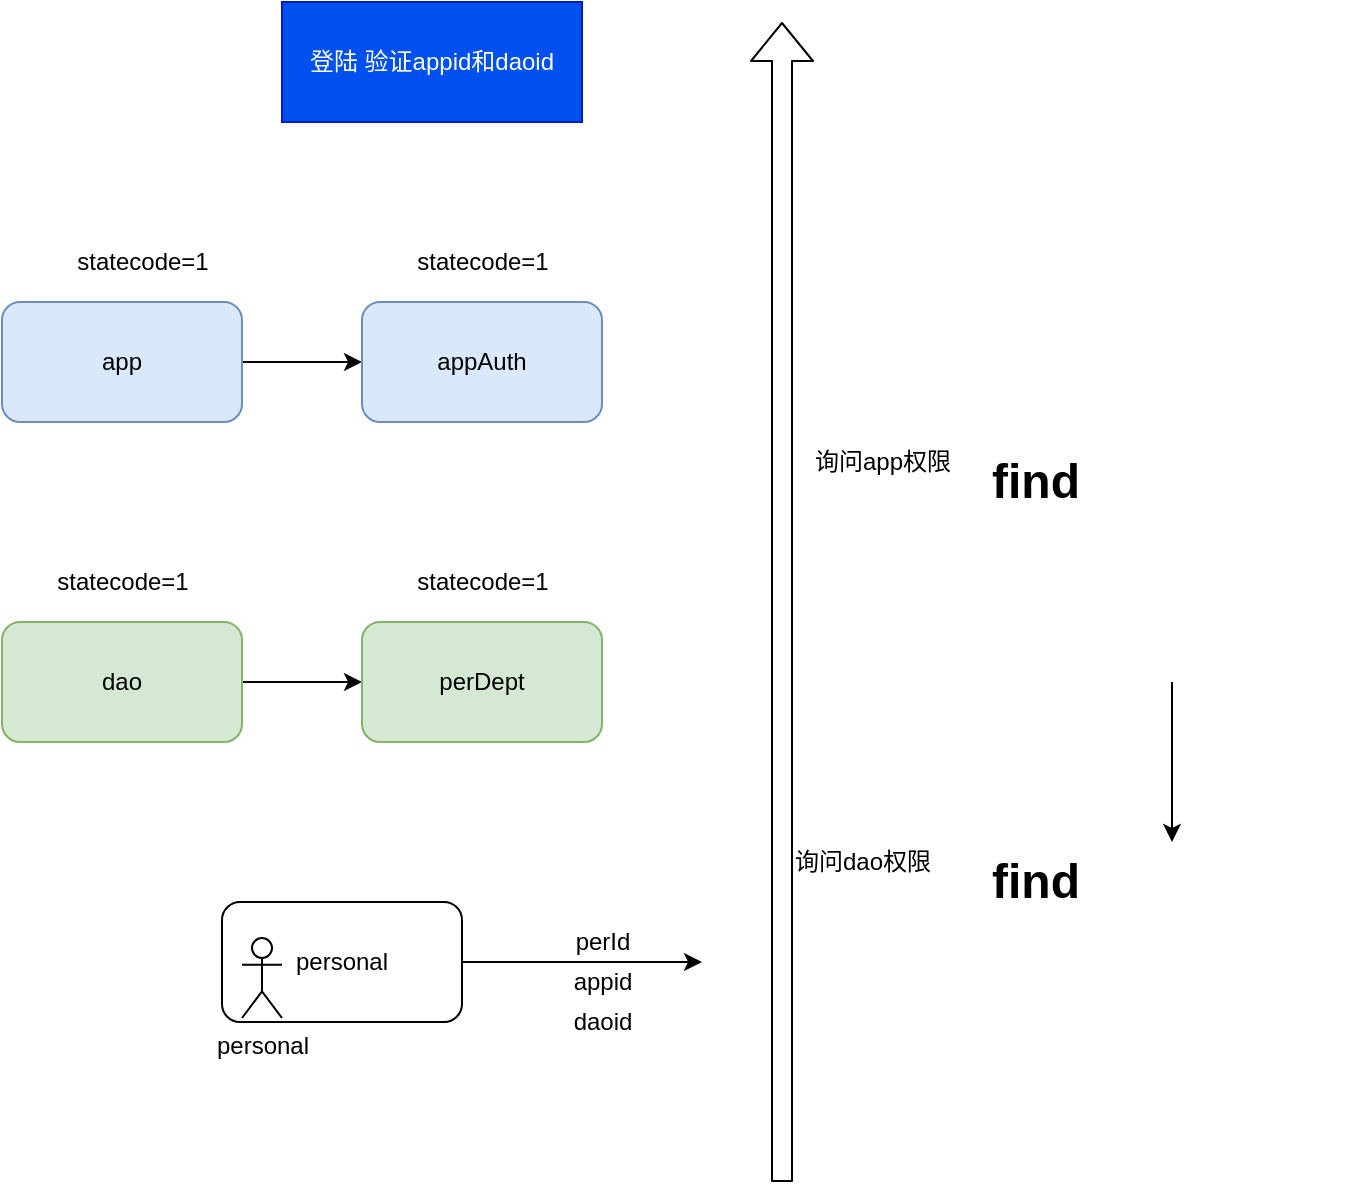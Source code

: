 <mxfile version="13.10.1" type="github">
  <diagram id="uULQ0KhdrBwxzNjOXBOE" name="Page-1">
    <mxGraphModel dx="981" dy="525" grid="1" gridSize="10" guides="1" tooltips="1" connect="1" arrows="1" fold="1" page="1" pageScale="1" pageWidth="827" pageHeight="1169" math="0" shadow="0">
      <root>
        <mxCell id="0" />
        <mxCell id="1" parent="0" />
        <mxCell id="gvS05ff8z0PJqEDndU3Q-17" value="" style="edgeStyle=orthogonalEdgeStyle;rounded=0;orthogonalLoop=1;jettySize=auto;html=1;" edge="1" parent="1" source="gvS05ff8z0PJqEDndU3Q-1" target="gvS05ff8z0PJqEDndU3Q-16">
          <mxGeometry relative="1" as="geometry" />
        </mxCell>
        <mxCell id="gvS05ff8z0PJqEDndU3Q-1" value="app" style="rounded=1;whiteSpace=wrap;html=1;fillColor=#dae8fc;strokeColor=#6c8ebf;" vertex="1" parent="1">
          <mxGeometry x="50" y="170" width="120" height="60" as="geometry" />
        </mxCell>
        <mxCell id="gvS05ff8z0PJqEDndU3Q-15" value="" style="edgeStyle=orthogonalEdgeStyle;rounded=0;orthogonalLoop=1;jettySize=auto;html=1;" edge="1" parent="1" source="gvS05ff8z0PJqEDndU3Q-2" target="gvS05ff8z0PJqEDndU3Q-14">
          <mxGeometry relative="1" as="geometry" />
        </mxCell>
        <mxCell id="gvS05ff8z0PJqEDndU3Q-2" value="dao" style="rounded=1;whiteSpace=wrap;html=1;fillColor=#d5e8d4;strokeColor=#82b366;" vertex="1" parent="1">
          <mxGeometry x="50" y="330" width="120" height="60" as="geometry" />
        </mxCell>
        <mxCell id="gvS05ff8z0PJqEDndU3Q-21" style="edgeStyle=orthogonalEdgeStyle;rounded=0;orthogonalLoop=1;jettySize=auto;html=1;" edge="1" parent="1" source="gvS05ff8z0PJqEDndU3Q-3">
          <mxGeometry relative="1" as="geometry">
            <mxPoint x="400" y="500" as="targetPoint" />
          </mxGeometry>
        </mxCell>
        <mxCell id="gvS05ff8z0PJqEDndU3Q-3" value="personal" style="whiteSpace=wrap;html=1;rounded=1;" vertex="1" parent="1">
          <mxGeometry x="160" y="470" width="120" height="60" as="geometry" />
        </mxCell>
        <mxCell id="gvS05ff8z0PJqEDndU3Q-10" value="" style="edgeStyle=orthogonalEdgeStyle;rounded=0;orthogonalLoop=1;jettySize=auto;html=1;" edge="1" parent="1" source="gvS05ff8z0PJqEDndU3Q-6" target="gvS05ff8z0PJqEDndU3Q-9">
          <mxGeometry relative="1" as="geometry" />
        </mxCell>
        <mxCell id="gvS05ff8z0PJqEDndU3Q-6" value="&lt;h1&gt;find&lt;/h1&gt;&lt;div&gt;&lt;br&gt;&lt;/div&gt;" style="text;html=1;strokeColor=none;fillColor=none;spacing=5;spacingTop=-20;whiteSpace=wrap;overflow=hidden;rounded=0;" vertex="1" parent="1">
          <mxGeometry x="540" y="240" width="190" height="120" as="geometry" />
        </mxCell>
        <mxCell id="gvS05ff8z0PJqEDndU3Q-7" value="登陆 验证appid和daoid" style="whiteSpace=wrap;html=1;fillColor=#0050ef;strokeColor=#001DBC;fontColor=#ffffff;" vertex="1" parent="1">
          <mxGeometry x="190" y="20" width="150" height="60" as="geometry" />
        </mxCell>
        <mxCell id="gvS05ff8z0PJqEDndU3Q-9" value="&lt;h1&gt;find&lt;/h1&gt;" style="text;html=1;strokeColor=none;fillColor=none;spacing=5;spacingTop=-20;whiteSpace=wrap;overflow=hidden;rounded=0;" vertex="1" parent="1">
          <mxGeometry x="540" y="440" width="190" height="120" as="geometry" />
        </mxCell>
        <mxCell id="gvS05ff8z0PJqEDndU3Q-11" value="perId" style="text;html=1;align=center;verticalAlign=middle;resizable=0;points=[];autosize=1;" vertex="1" parent="1">
          <mxGeometry x="330" y="480" width="40" height="20" as="geometry" />
        </mxCell>
        <mxCell id="gvS05ff8z0PJqEDndU3Q-12" value="询问dao权限" style="text;html=1;align=center;verticalAlign=middle;resizable=0;points=[];autosize=1;" vertex="1" parent="1">
          <mxGeometry x="440" y="440" width="80" height="20" as="geometry" />
        </mxCell>
        <mxCell id="gvS05ff8z0PJqEDndU3Q-13" value="Text" style="text;html=1;align=center;verticalAlign=middle;resizable=0;points=[];autosize=1;rotation=90;" vertex="1" parent="1">
          <mxGeometry x="310" y="350" width="40" height="20" as="geometry" />
        </mxCell>
        <mxCell id="gvS05ff8z0PJqEDndU3Q-14" value="perDept" style="whiteSpace=wrap;html=1;rounded=1;strokeColor=#82b366;fillColor=#d5e8d4;" vertex="1" parent="1">
          <mxGeometry x="230" y="330" width="120" height="60" as="geometry" />
        </mxCell>
        <mxCell id="gvS05ff8z0PJqEDndU3Q-16" value="appAuth" style="whiteSpace=wrap;html=1;rounded=1;strokeColor=#6c8ebf;fillColor=#dae8fc;" vertex="1" parent="1">
          <mxGeometry x="230" y="170" width="120" height="60" as="geometry" />
        </mxCell>
        <mxCell id="gvS05ff8z0PJqEDndU3Q-22" value="" style="shape=flexArrow;endArrow=classic;html=1;" edge="1" parent="1">
          <mxGeometry width="50" height="50" relative="1" as="geometry">
            <mxPoint x="440" y="610" as="sourcePoint" />
            <mxPoint x="440" y="30" as="targetPoint" />
          </mxGeometry>
        </mxCell>
        <mxCell id="gvS05ff8z0PJqEDndU3Q-23" value="appid" style="text;html=1;align=center;verticalAlign=middle;resizable=0;points=[];autosize=1;" vertex="1" parent="1">
          <mxGeometry x="330" y="500" width="40" height="20" as="geometry" />
        </mxCell>
        <mxCell id="gvS05ff8z0PJqEDndU3Q-24" value="daoid" style="text;html=1;align=center;verticalAlign=middle;resizable=0;points=[];autosize=1;" vertex="1" parent="1">
          <mxGeometry x="330" y="520" width="40" height="20" as="geometry" />
        </mxCell>
        <mxCell id="gvS05ff8z0PJqEDndU3Q-25" value="personal" style="shape=umlActor;verticalLabelPosition=bottom;verticalAlign=top;html=1;outlineConnect=0;" vertex="1" parent="1">
          <mxGeometry x="170" y="488" width="20" height="40" as="geometry" />
        </mxCell>
        <mxCell id="gvS05ff8z0PJqEDndU3Q-30" value="询问app权限" style="text;html=1;align=center;verticalAlign=middle;resizable=0;points=[];autosize=1;" vertex="1" parent="1">
          <mxGeometry x="450" y="240" width="80" height="20" as="geometry" />
        </mxCell>
        <mxCell id="gvS05ff8z0PJqEDndU3Q-31" value="statecode=1" style="text;html=1;align=center;verticalAlign=middle;resizable=0;points=[];autosize=1;" vertex="1" parent="1">
          <mxGeometry x="80" y="140" width="80" height="20" as="geometry" />
        </mxCell>
        <mxCell id="gvS05ff8z0PJqEDndU3Q-32" value="statecode=1" style="text;html=1;align=center;verticalAlign=middle;resizable=0;points=[];autosize=1;" vertex="1" parent="1">
          <mxGeometry x="250" y="140" width="80" height="20" as="geometry" />
        </mxCell>
        <mxCell id="gvS05ff8z0PJqEDndU3Q-33" value="statecode=1" style="text;html=1;align=center;verticalAlign=middle;resizable=0;points=[];autosize=1;" vertex="1" parent="1">
          <mxGeometry x="70" y="300" width="80" height="20" as="geometry" />
        </mxCell>
        <mxCell id="gvS05ff8z0PJqEDndU3Q-34" value="statecode=1" style="text;html=1;align=center;verticalAlign=middle;resizable=0;points=[];autosize=1;" vertex="1" parent="1">
          <mxGeometry x="250" y="300" width="80" height="20" as="geometry" />
        </mxCell>
      </root>
    </mxGraphModel>
  </diagram>
</mxfile>
